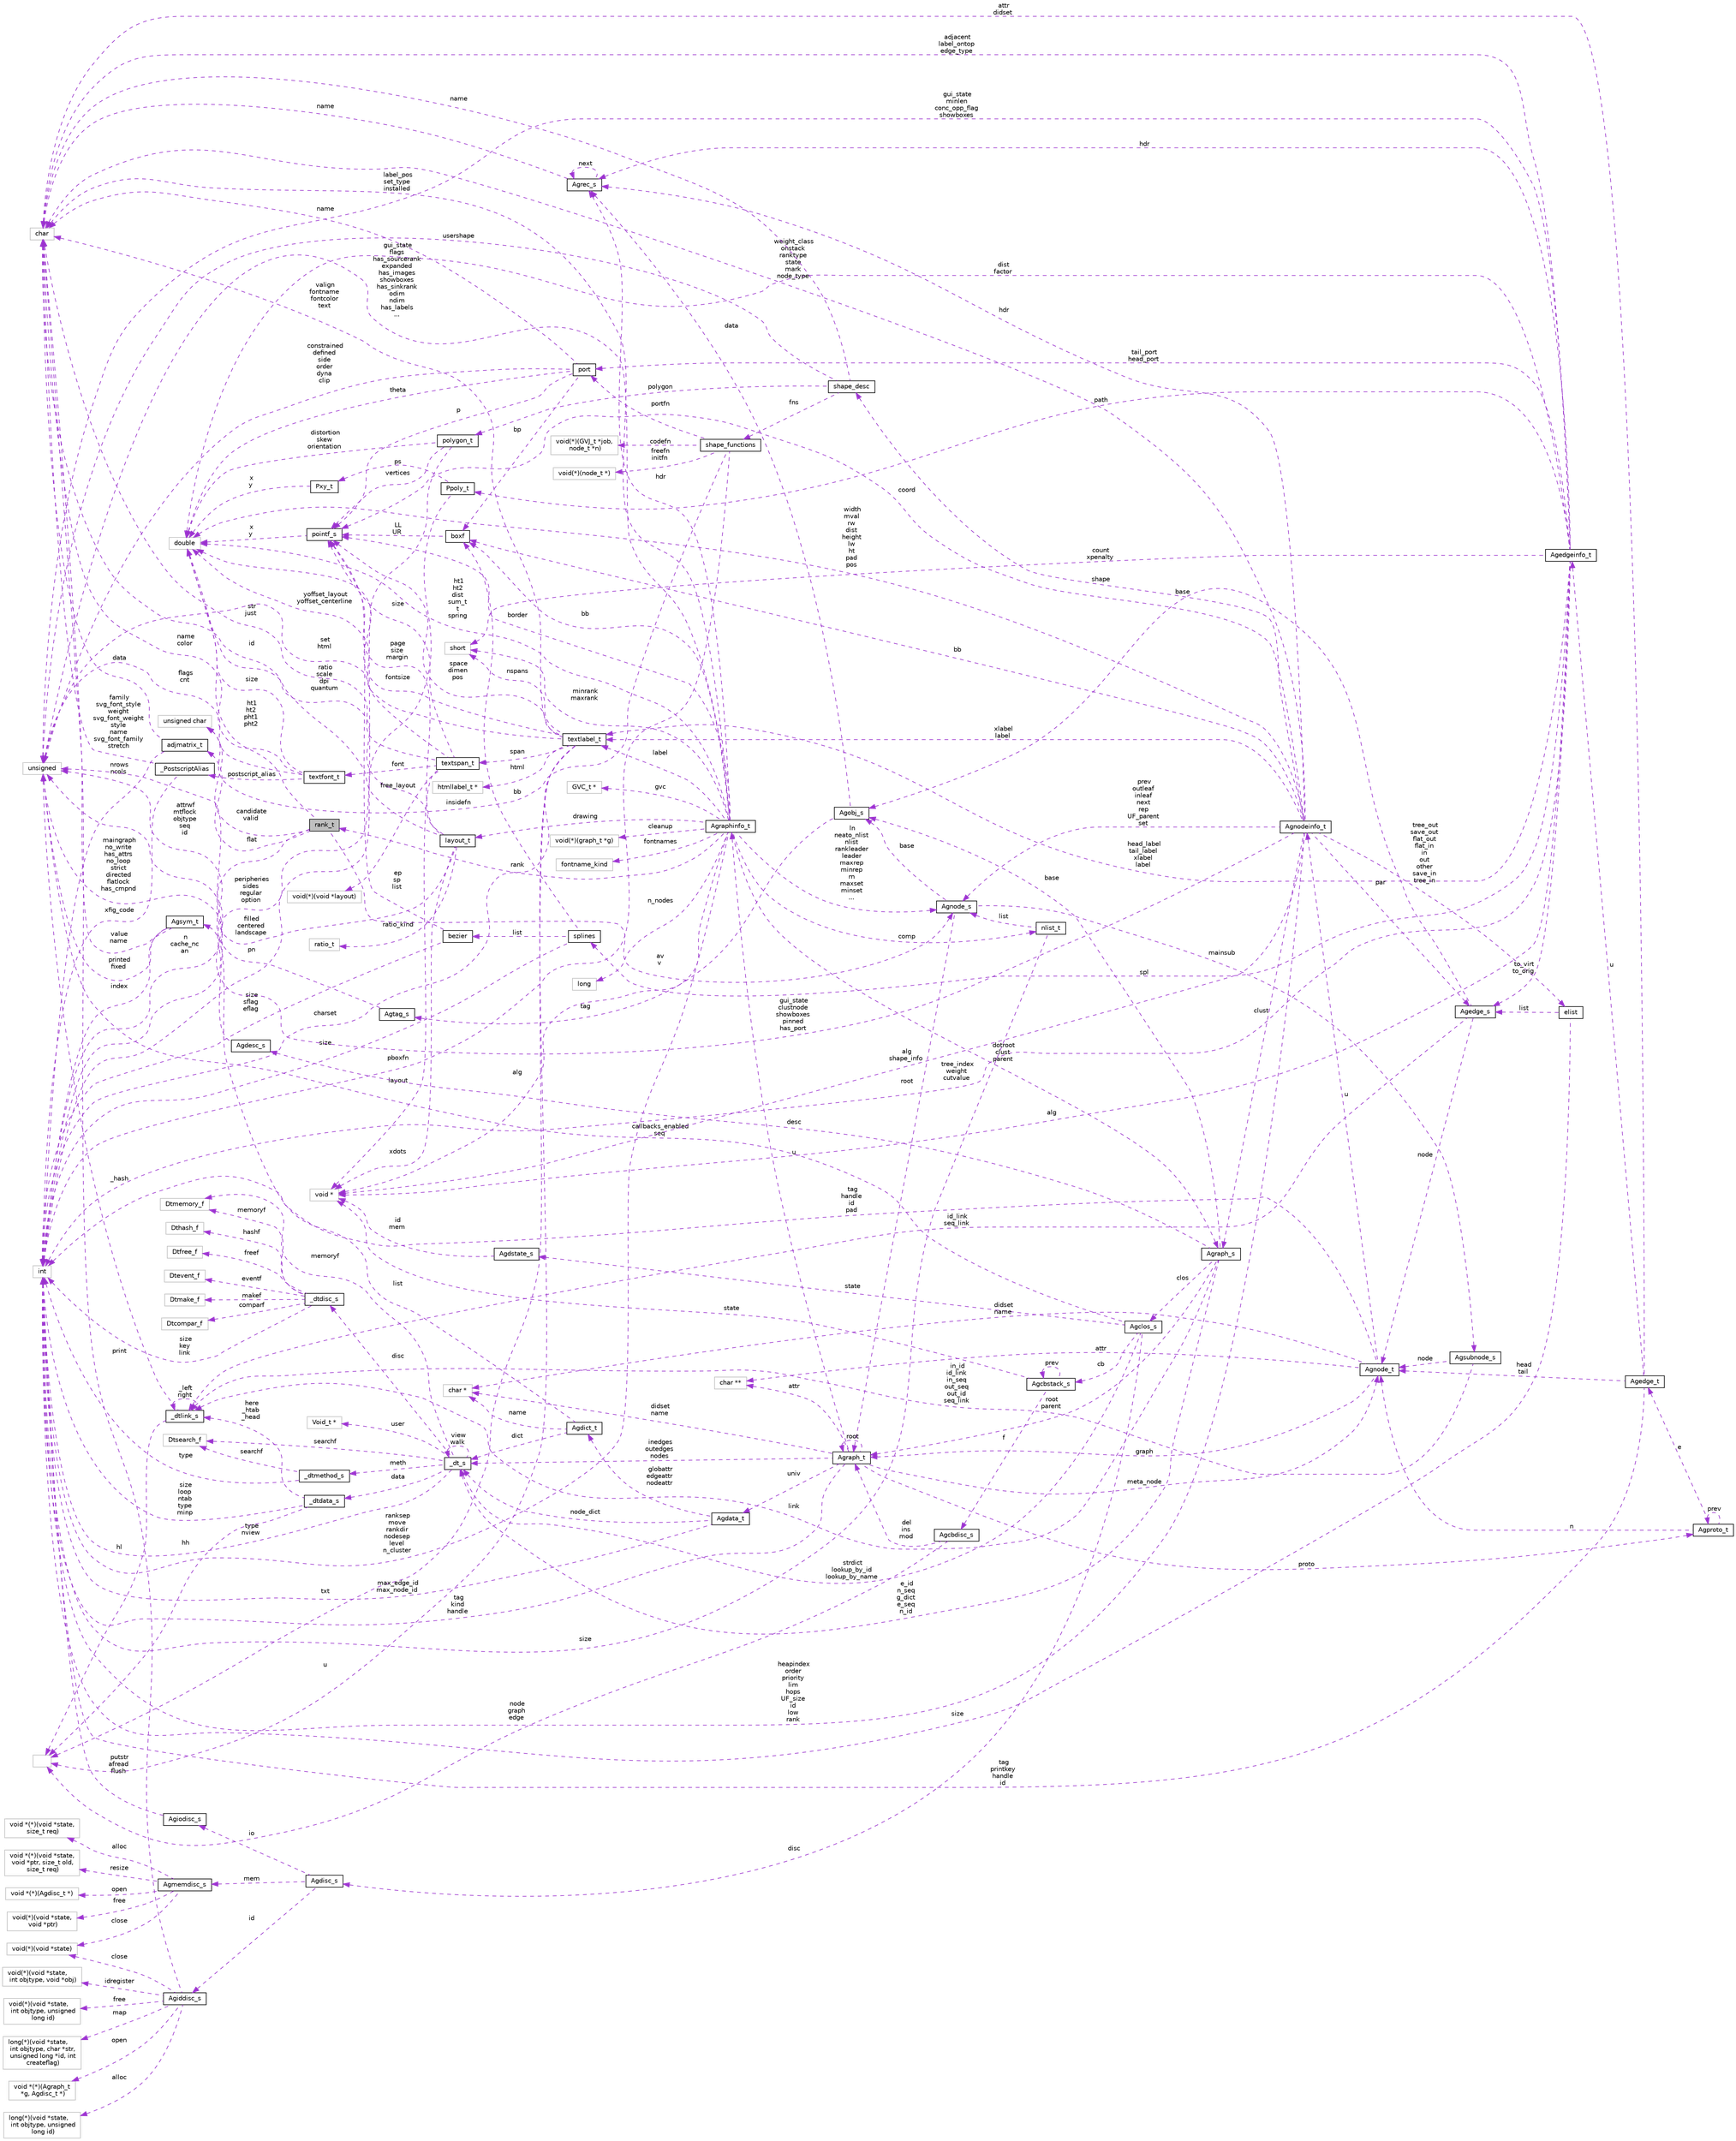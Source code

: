 digraph "rank_t"
{
  bgcolor="transparent";
  edge [fontname="Helvetica",fontsize="10",labelfontname="Helvetica",labelfontsize="10"];
  node [fontname="Helvetica",fontsize="10",shape=record];
  rankdir="LR";
  Node1 [label="rank_t",height=0.2,width=0.4,color="black", fillcolor="grey75", style="filled", fontcolor="black"];
  Node2 -> Node1 [dir="back",color="darkorchid3",fontsize="10",style="dashed",label=" ht1\nht2\npht1\npht2" ,fontname="Helvetica"];
  Node2 [label="double",height=0.2,width=0.4,color="grey75"];
  Node3 -> Node1 [dir="back",color="darkorchid3",fontsize="10",style="dashed",label=" candidate\nvalid" ,fontname="Helvetica"];
  Node3 [label="unsigned char",height=0.2,width=0.4,color="grey75"];
  Node4 -> Node1 [dir="back",color="darkorchid3",fontsize="10",style="dashed",label=" av\nv" ,fontname="Helvetica"];
  Node4 [label="Agnode_s",height=0.2,width=0.4,color="black",URL="$structAgnode__s.html"];
  Node5 -> Node4 [dir="back",color="darkorchid3",fontsize="10",style="dashed",label=" root" ,fontname="Helvetica"];
  Node5 [label="Agraph_t",height=0.2,width=0.4,color="black",URL="$structAgraph__t.html"];
  Node6 -> Node5 [dir="back",color="darkorchid3",fontsize="10",style="dashed",label=" attr" ,fontname="Helvetica"];
  Node6 [label="char **",height=0.2,width=0.4,color="grey75"];
  Node5 -> Node5 [dir="back",color="darkorchid3",fontsize="10",style="dashed",label=" root" ,fontname="Helvetica"];
  Node7 -> Node5 [dir="back",color="darkorchid3",fontsize="10",style="dashed",label=" meta_node" ,fontname="Helvetica"];
  Node7 [label="Agnode_t",height=0.2,width=0.4,color="black",URL="$structAgnode__t.html"];
  Node8 -> Node7 [dir="back",color="darkorchid3",fontsize="10",style="dashed",label=" u" ,fontname="Helvetica"];
  Node8 [label="Agnodeinfo_t",height=0.2,width=0.4,color="black",URL="$structAgnodeinfo__t.html"];
  Node9 -> Node8 [dir="back",color="darkorchid3",fontsize="10",style="dashed",label=" hdr" ,fontname="Helvetica"];
  Node9 [label="Agrec_s",height=0.2,width=0.4,color="black",URL="$structAgrec__s.html"];
  Node9 -> Node9 [dir="back",color="darkorchid3",fontsize="10",style="dashed",label=" next" ,fontname="Helvetica"];
  Node10 -> Node9 [dir="back",color="darkorchid3",fontsize="10",style="dashed",label=" name" ,fontname="Helvetica"];
  Node10 [label="char",height=0.2,width=0.4,color="grey75"];
  Node11 -> Node8 [dir="back",color="darkorchid3",fontsize="10",style="dashed",label=" xlabel\nlabel" ,fontname="Helvetica"];
  Node11 [label="textlabel_t",height=0.2,width=0.4,color="black",URL="$structtextlabel__t.html"];
  Node12 -> Node11 [dir="back",color="darkorchid3",fontsize="10",style="dashed",label=" html" ,fontname="Helvetica"];
  Node12 [label="htmllabel_t *",height=0.2,width=0.4,color="grey75"];
  Node2 -> Node11 [dir="back",color="darkorchid3",fontsize="10",style="dashed",label=" fontsize" ,fontname="Helvetica"];
  Node13 -> Node11 [dir="back",color="darkorchid3",fontsize="10",style="dashed",label=" nspans" ,fontname="Helvetica"];
  Node13 [label="short",height=0.2,width=0.4,color="grey75"];
  Node10 -> Node11 [dir="back",color="darkorchid3",fontsize="10",style="dashed",label=" valign\nfontname\nfontcolor\ntext" ,fontname="Helvetica"];
  Node14 -> Node11 [dir="back",color="darkorchid3",fontsize="10",style="dashed",label=" u" ,fontname="Helvetica"];
  Node14 [label="",height=0.2,width=0.4,color="grey75"];
  Node15 -> Node11 [dir="back",color="darkorchid3",fontsize="10",style="dashed",label=" charset" ,fontname="Helvetica"];
  Node15 [label="int",height=0.2,width=0.4,color="grey75"];
  Node14 -> Node11 [dir="back",color="darkorchid3",fontsize="10",style="dashed",label=" txt" ,fontname="Helvetica"];
  Node16 -> Node11 [dir="back",color="darkorchid3",fontsize="10",style="dashed",label=" set\nhtml" ,fontname="Helvetica"];
  Node16 [label="unsigned",height=0.2,width=0.4,color="grey75"];
  Node17 -> Node11 [dir="back",color="darkorchid3",fontsize="10",style="dashed",label=" span" ,fontname="Helvetica"];
  Node17 [label="textspan_t",height=0.2,width=0.4,color="black",URL="$structtextspan__t.html"];
  Node18 -> Node17 [dir="back",color="darkorchid3",fontsize="10",style="dashed",label=" free_layout" ,fontname="Helvetica"];
  Node18 [label="void(*)(void *layout)",height=0.2,width=0.4,color="grey75"];
  Node2 -> Node17 [dir="back",color="darkorchid3",fontsize="10",style="dashed",label=" yoffset_layout\nyoffset_centerline" ,fontname="Helvetica"];
  Node19 -> Node17 [dir="back",color="darkorchid3",fontsize="10",style="dashed",label=" font" ,fontname="Helvetica"];
  Node19 [label="textfont_t",height=0.2,width=0.4,color="black",URL="$structtextfont__t.html"];
  Node2 -> Node19 [dir="back",color="darkorchid3",fontsize="10",style="dashed",label=" size" ,fontname="Helvetica"];
  Node10 -> Node19 [dir="back",color="darkorchid3",fontsize="10",style="dashed",label=" name\ncolor" ,fontname="Helvetica"];
  Node20 -> Node19 [dir="back",color="darkorchid3",fontsize="10",style="dashed",label=" postscript_alias" ,fontname="Helvetica"];
  Node20 [label="_PostscriptAlias",height=0.2,width=0.4,color="black",URL="$struct__PostscriptAlias.html"];
  Node10 -> Node20 [dir="back",color="darkorchid3",fontsize="10",style="dashed",label=" family\nsvg_font_style\nweight\nsvg_font_weight\nstyle\nname\nsvg_font_family\nstretch" ,fontname="Helvetica"];
  Node15 -> Node20 [dir="back",color="darkorchid3",fontsize="10",style="dashed",label=" xfig_code" ,fontname="Helvetica"];
  Node16 -> Node19 [dir="back",color="darkorchid3",fontsize="10",style="dashed",label=" flags\ncnt" ,fontname="Helvetica"];
  Node10 -> Node17 [dir="back",color="darkorchid3",fontsize="10",style="dashed",label=" str\njust" ,fontname="Helvetica"];
  Node21 -> Node17 [dir="back",color="darkorchid3",fontsize="10",style="dashed",label=" layout" ,fontname="Helvetica"];
  Node21 [label="void *",height=0.2,width=0.4,color="grey75"];
  Node22 -> Node17 [dir="back",color="darkorchid3",fontsize="10",style="dashed",label=" size" ,fontname="Helvetica"];
  Node22 [label="pointf_s",height=0.2,width=0.4,color="black",URL="$structpointf__s.html"];
  Node2 -> Node22 [dir="back",color="darkorchid3",fontsize="10",style="dashed",label=" x\ny" ,fontname="Helvetica"];
  Node22 -> Node11 [dir="back",color="darkorchid3",fontsize="10",style="dashed",label=" space\ndimen\npos" ,fontname="Helvetica"];
  Node2 -> Node8 [dir="back",color="darkorchid3",fontsize="10",style="dashed",label=" width\nmval\nrw\ndist\nheight\nlw\nht\npad\npos" ,fontname="Helvetica"];
  Node23 -> Node8 [dir="back",color="darkorchid3",fontsize="10",style="dashed",label=" clust" ,fontname="Helvetica"];
  Node23 [label="Agraph_s",height=0.2,width=0.4,color="black",URL="$structAgraph__s.html"];
  Node24 -> Node23 [dir="back",color="darkorchid3",fontsize="10",style="dashed",label=" link" ,fontname="Helvetica"];
  Node24 [label="_dtlink_s",height=0.2,width=0.4,color="black",URL="$struct__dtlink__s.html"];
  Node24 -> Node24 [dir="back",color="darkorchid3",fontsize="10",style="dashed",label=" _left\nright" ,fontname="Helvetica"];
  Node14 -> Node24 [dir="back",color="darkorchid3",fontsize="10",style="dashed",label=" hl" ,fontname="Helvetica"];
  Node16 -> Node24 [dir="back",color="darkorchid3",fontsize="10",style="dashed",label=" _hash" ,fontname="Helvetica"];
  Node5 -> Node23 [dir="back",color="darkorchid3",fontsize="10",style="dashed",label=" root\nparent" ,fontname="Helvetica"];
  Node25 -> Node23 [dir="back",color="darkorchid3",fontsize="10",style="dashed",label=" desc" ,fontname="Helvetica"];
  Node25 [label="Agdesc_s",height=0.2,width=0.4,color="black",URL="$structAgdesc__s.html"];
  Node16 -> Node25 [dir="back",color="darkorchid3",fontsize="10",style="dashed",label=" maingraph\nno_write\nhas_attrs\nno_loop\nstrict\ndirected\nflatlock\nhas_cmpnd" ,fontname="Helvetica"];
  Node26 -> Node23 [dir="back",color="darkorchid3",fontsize="10",style="dashed",label=" base" ,fontname="Helvetica"];
  Node26 [label="Agobj_s",height=0.2,width=0.4,color="black",URL="$structAgobj__s.html"];
  Node9 -> Node26 [dir="back",color="darkorchid3",fontsize="10",style="dashed",label=" data" ,fontname="Helvetica"];
  Node27 -> Node26 [dir="back",color="darkorchid3",fontsize="10",style="dashed",label=" tag" ,fontname="Helvetica"];
  Node27 [label="Agtag_s",height=0.2,width=0.4,color="black",URL="$structAgtag__s.html"];
  Node16 -> Node27 [dir="back",color="darkorchid3",fontsize="10",style="dashed",label=" attrwf\nmtflock\nobjtype\nseq\nid" ,fontname="Helvetica"];
  Node28 -> Node23 [dir="back",color="darkorchid3",fontsize="10",style="dashed",label=" e_id\nn_seq\ng_dict\ne_seq\nn_id" ,fontname="Helvetica"];
  Node28 [label="_dt_s",height=0.2,width=0.4,color="black",URL="$struct__dt__s.html"];
  Node29 -> Node28 [dir="back",color="darkorchid3",fontsize="10",style="dashed",label=" disc" ,fontname="Helvetica"];
  Node29 [label="_dtdisc_s",height=0.2,width=0.4,color="black",URL="$struct__dtdisc__s.html"];
  Node30 -> Node29 [dir="back",color="darkorchid3",fontsize="10",style="dashed",label=" freef" ,fontname="Helvetica"];
  Node30 [label="Dtfree_f",height=0.2,width=0.4,color="grey75"];
  Node31 -> Node29 [dir="back",color="darkorchid3",fontsize="10",style="dashed",label=" eventf" ,fontname="Helvetica"];
  Node31 [label="Dtevent_f",height=0.2,width=0.4,color="grey75"];
  Node32 -> Node29 [dir="back",color="darkorchid3",fontsize="10",style="dashed",label=" makef" ,fontname="Helvetica"];
  Node32 [label="Dtmake_f",height=0.2,width=0.4,color="grey75"];
  Node33 -> Node29 [dir="back",color="darkorchid3",fontsize="10",style="dashed",label=" comparf" ,fontname="Helvetica"];
  Node33 [label="Dtcompar_f",height=0.2,width=0.4,color="grey75"];
  Node15 -> Node29 [dir="back",color="darkorchid3",fontsize="10",style="dashed",label=" size\nkey\nlink" ,fontname="Helvetica"];
  Node34 -> Node29 [dir="back",color="darkorchid3",fontsize="10",style="dashed",label=" memoryf" ,fontname="Helvetica"];
  Node34 [label="Dtmemory_f",height=0.2,width=0.4,color="grey75"];
  Node35 -> Node29 [dir="back",color="darkorchid3",fontsize="10",style="dashed",label=" hashf" ,fontname="Helvetica"];
  Node35 [label="Dthash_f",height=0.2,width=0.4,color="grey75"];
  Node36 -> Node28 [dir="back",color="darkorchid3",fontsize="10",style="dashed",label=" data" ,fontname="Helvetica"];
  Node36 [label="_dtdata_s",height=0.2,width=0.4,color="black",URL="$struct__dtdata__s.html"];
  Node14 -> Node36 [dir="back",color="darkorchid3",fontsize="10",style="dashed",label=" hh" ,fontname="Helvetica"];
  Node24 -> Node36 [dir="back",color="darkorchid3",fontsize="10",style="dashed",label=" here\n_htab\n_head" ,fontname="Helvetica"];
  Node15 -> Node36 [dir="back",color="darkorchid3",fontsize="10",style="dashed",label=" size\nloop\nntab\ntype\nminp" ,fontname="Helvetica"];
  Node37 -> Node28 [dir="back",color="darkorchid3",fontsize="10",style="dashed",label=" user" ,fontname="Helvetica"];
  Node37 [label="Void_t *",height=0.2,width=0.4,color="grey75"];
  Node15 -> Node28 [dir="back",color="darkorchid3",fontsize="10",style="dashed",label=" type\nnview" ,fontname="Helvetica"];
  Node28 -> Node28 [dir="back",color="darkorchid3",fontsize="10",style="dashed",label=" view\nwalk" ,fontname="Helvetica"];
  Node34 -> Node28 [dir="back",color="darkorchid3",fontsize="10",style="dashed",label=" memoryf" ,fontname="Helvetica"];
  Node38 -> Node28 [dir="back",color="darkorchid3",fontsize="10",style="dashed",label=" searchf" ,fontname="Helvetica"];
  Node38 [label="Dtsearch_f",height=0.2,width=0.4,color="grey75"];
  Node39 -> Node28 [dir="back",color="darkorchid3",fontsize="10",style="dashed",label=" meth" ,fontname="Helvetica"];
  Node39 [label="_dtmethod_s",height=0.2,width=0.4,color="black",URL="$struct__dtmethod__s.html"];
  Node15 -> Node39 [dir="back",color="darkorchid3",fontsize="10",style="dashed",label=" type" ,fontname="Helvetica"];
  Node38 -> Node39 [dir="back",color="darkorchid3",fontsize="10",style="dashed",label=" searchf" ,fontname="Helvetica"];
  Node40 -> Node23 [dir="back",color="darkorchid3",fontsize="10",style="dashed",label=" clos" ,fontname="Helvetica"];
  Node40 [label="Agclos_s",height=0.2,width=0.4,color="black",URL="$structAgclos__s.html"];
  Node41 -> Node40 [dir="back",color="darkorchid3",fontsize="10",style="dashed",label=" cb" ,fontname="Helvetica"];
  Node41 [label="Agcbstack_s",height=0.2,width=0.4,color="black",URL="$structAgcbstack__s.html"];
  Node41 -> Node41 [dir="back",color="darkorchid3",fontsize="10",style="dashed",label=" prev" ,fontname="Helvetica"];
  Node21 -> Node41 [dir="back",color="darkorchid3",fontsize="10",style="dashed",label=" state" ,fontname="Helvetica"];
  Node42 -> Node41 [dir="back",color="darkorchid3",fontsize="10",style="dashed",label=" f" ,fontname="Helvetica"];
  Node42 [label="Agcbdisc_s",height=0.2,width=0.4,color="black",URL="$structAgcbdisc__s.html"];
  Node5 -> Node42 [dir="back",color="darkorchid3",fontsize="10",style="dashed",label=" del\nins\nmod" ,fontname="Helvetica"];
  Node14 -> Node42 [dir="back",color="darkorchid3",fontsize="10",style="dashed",label=" node\ngraph\nedge" ,fontname="Helvetica"];
  Node43 -> Node40 [dir="back",color="darkorchid3",fontsize="10",style="dashed",label=" disc" ,fontname="Helvetica"];
  Node43 [label="Agdisc_s",height=0.2,width=0.4,color="black",URL="$structAgdisc__s.html"];
  Node44 -> Node43 [dir="back",color="darkorchid3",fontsize="10",style="dashed",label=" io" ,fontname="Helvetica"];
  Node44 [label="Agiodisc_s",height=0.2,width=0.4,color="black",URL="$structAgiodisc__s.html"];
  Node15 -> Node44 [dir="back",color="darkorchid3",fontsize="10",style="dashed",label=" putstr\nafread\nflush" ,fontname="Helvetica"];
  Node45 -> Node43 [dir="back",color="darkorchid3",fontsize="10",style="dashed",label=" id" ,fontname="Helvetica"];
  Node45 [label="Agiddisc_s",height=0.2,width=0.4,color="black",URL="$structAgiddisc__s.html"];
  Node46 -> Node45 [dir="back",color="darkorchid3",fontsize="10",style="dashed",label=" free" ,fontname="Helvetica"];
  Node46 [label="void(*)(void *state,\l int objtype, unsigned\l long id)",height=0.2,width=0.4,color="grey75"];
  Node47 -> Node45 [dir="back",color="darkorchid3",fontsize="10",style="dashed",label=" map" ,fontname="Helvetica"];
  Node47 [label="long(*)(void *state,\l int objtype, char *str,\l unsigned long *id, int\l createflag)",height=0.2,width=0.4,color="grey75"];
  Node48 -> Node45 [dir="back",color="darkorchid3",fontsize="10",style="dashed",label=" open" ,fontname="Helvetica"];
  Node48 [label="void *(*)(Agraph_t\l *g, Agdisc_t *)",height=0.2,width=0.4,color="grey75"];
  Node10 -> Node45 [dir="back",color="darkorchid3",fontsize="10",style="dashed",label=" print" ,fontname="Helvetica"];
  Node49 -> Node45 [dir="back",color="darkorchid3",fontsize="10",style="dashed",label=" alloc" ,fontname="Helvetica"];
  Node49 [label="long(*)(void *state,\l int objtype, unsigned\l long id)",height=0.2,width=0.4,color="grey75"];
  Node50 -> Node45 [dir="back",color="darkorchid3",fontsize="10",style="dashed",label=" close" ,fontname="Helvetica"];
  Node50 [label="void(*)(void *state)",height=0.2,width=0.4,color="grey75"];
  Node51 -> Node45 [dir="back",color="darkorchid3",fontsize="10",style="dashed",label=" idregister" ,fontname="Helvetica"];
  Node51 [label="void(*)(void *state,\l int objtype, void *obj)",height=0.2,width=0.4,color="grey75"];
  Node52 -> Node43 [dir="back",color="darkorchid3",fontsize="10",style="dashed",label=" mem" ,fontname="Helvetica"];
  Node52 [label="Agmemdisc_s",height=0.2,width=0.4,color="black",URL="$structAgmemdisc__s.html"];
  Node53 -> Node52 [dir="back",color="darkorchid3",fontsize="10",style="dashed",label=" free" ,fontname="Helvetica"];
  Node53 [label="void(*)(void *state,\l void *ptr)",height=0.2,width=0.4,color="grey75"];
  Node54 -> Node52 [dir="back",color="darkorchid3",fontsize="10",style="dashed",label=" alloc" ,fontname="Helvetica"];
  Node54 [label="void *(*)(void *state,\l size_t req)",height=0.2,width=0.4,color="grey75"];
  Node50 -> Node52 [dir="back",color="darkorchid3",fontsize="10",style="dashed",label=" close" ,fontname="Helvetica"];
  Node55 -> Node52 [dir="back",color="darkorchid3",fontsize="10",style="dashed",label=" resize" ,fontname="Helvetica"];
  Node55 [label="void *(*)(void *state,\l void *ptr, size_t old,\l size_t req)",height=0.2,width=0.4,color="grey75"];
  Node56 -> Node52 [dir="back",color="darkorchid3",fontsize="10",style="dashed",label=" open" ,fontname="Helvetica"];
  Node56 [label="void *(*)(Agdisc_t *)",height=0.2,width=0.4,color="grey75"];
  Node28 -> Node40 [dir="back",color="darkorchid3",fontsize="10",style="dashed",label=" strdict\nlookup_by_id\nlookup_by_name" ,fontname="Helvetica"];
  Node16 -> Node40 [dir="back",color="darkorchid3",fontsize="10",style="dashed",label=" callbacks_enabled\nseq" ,fontname="Helvetica"];
  Node57 -> Node40 [dir="back",color="darkorchid3",fontsize="10",style="dashed",label=" state" ,fontname="Helvetica"];
  Node57 [label="Agdstate_s",height=0.2,width=0.4,color="black",URL="$structAgdstate__s.html"];
  Node21 -> Node57 [dir="back",color="darkorchid3",fontsize="10",style="dashed",label=" id\nmem" ,fontname="Helvetica"];
  Node4 -> Node8 [dir="back",color="darkorchid3",fontsize="10",style="dashed",label=" prev\noutleaf\ninleaf\nnext\nrep\nUF_parent\nset" ,fontname="Helvetica"];
  Node10 -> Node8 [dir="back",color="darkorchid3",fontsize="10",style="dashed",label=" weight_class\nonstack\nranktype\nstate\nmark\nnode_type" ,fontname="Helvetica"];
  Node15 -> Node8 [dir="back",color="darkorchid3",fontsize="10",style="dashed",label=" heapindex\norder\npriority\nlim\nhops\nUF_size\nid\nlow\nrank" ,fontname="Helvetica"];
  Node58 -> Node8 [dir="back",color="darkorchid3",fontsize="10",style="dashed",label=" bb" ,fontname="Helvetica"];
  Node58 [label="boxf",height=0.2,width=0.4,color="black",URL="$structboxf.html"];
  Node22 -> Node58 [dir="back",color="darkorchid3",fontsize="10",style="dashed",label=" LL\nUR" ,fontname="Helvetica"];
  Node59 -> Node8 [dir="back",color="darkorchid3",fontsize="10",style="dashed",label=" tree_out\nsave_out\nflat_out\nflat_in\nin\nout\nother\nsave_in\ntree_in" ,fontname="Helvetica"];
  Node59 [label="elist",height=0.2,width=0.4,color="black",URL="$structelist.html"];
  Node15 -> Node59 [dir="back",color="darkorchid3",fontsize="10",style="dashed",label=" size" ,fontname="Helvetica"];
  Node60 -> Node59 [dir="back",color="darkorchid3",fontsize="10",style="dashed",label=" list" ,fontname="Helvetica"];
  Node60 [label="Agedge_s",height=0.2,width=0.4,color="black",URL="$structAgedge__s.html"];
  Node24 -> Node60 [dir="back",color="darkorchid3",fontsize="10",style="dashed",label=" id_link\nseq_link" ,fontname="Helvetica"];
  Node7 -> Node60 [dir="back",color="darkorchid3",fontsize="10",style="dashed",label=" node" ,fontname="Helvetica"];
  Node26 -> Node60 [dir="back",color="darkorchid3",fontsize="10",style="dashed",label=" base" ,fontname="Helvetica"];
  Node16 -> Node8 [dir="back",color="darkorchid3",fontsize="10",style="dashed",label=" gui_state\nclustnode\nshowboxes\npinned\nhas_port" ,fontname="Helvetica"];
  Node21 -> Node8 [dir="back",color="darkorchid3",fontsize="10",style="dashed",label=" alg\nshape_info" ,fontname="Helvetica"];
  Node61 -> Node8 [dir="back",color="darkorchid3",fontsize="10",style="dashed",label=" shape" ,fontname="Helvetica"];
  Node61 [label="shape_desc",height=0.2,width=0.4,color="black",URL="$structshape__desc.html"];
  Node10 -> Node61 [dir="back",color="darkorchid3",fontsize="10",style="dashed",label=" name" ,fontname="Helvetica"];
  Node62 -> Node61 [dir="back",color="darkorchid3",fontsize="10",style="dashed",label=" fns" ,fontname="Helvetica"];
  Node62 [label="shape_functions",height=0.2,width=0.4,color="black",URL="$structshape__functions.html"];
  Node63 -> Node62 [dir="back",color="darkorchid3",fontsize="10",style="dashed",label=" portfn" ,fontname="Helvetica"];
  Node63 [label="port",height=0.2,width=0.4,color="black",URL="$structport.html"];
  Node2 -> Node63 [dir="back",color="darkorchid3",fontsize="10",style="dashed",label=" theta" ,fontname="Helvetica"];
  Node10 -> Node63 [dir="back",color="darkorchid3",fontsize="10",style="dashed",label=" name" ,fontname="Helvetica"];
  Node58 -> Node63 [dir="back",color="darkorchid3",fontsize="10",style="dashed",label=" bp" ,fontname="Helvetica"];
  Node16 -> Node63 [dir="back",color="darkorchid3",fontsize="10",style="dashed",label=" constrained\ndefined\nside\norder\ndyna\nclip" ,fontname="Helvetica"];
  Node22 -> Node63 [dir="back",color="darkorchid3",fontsize="10",style="dashed",label=" p" ,fontname="Helvetica"];
  Node3 -> Node62 [dir="back",color="darkorchid3",fontsize="10",style="dashed",label=" insidefn" ,fontname="Helvetica"];
  Node15 -> Node62 [dir="back",color="darkorchid3",fontsize="10",style="dashed",label=" pboxfn" ,fontname="Helvetica"];
  Node64 -> Node62 [dir="back",color="darkorchid3",fontsize="10",style="dashed",label=" freefn\ninitfn" ,fontname="Helvetica"];
  Node64 [label="void(*)(node_t *)",height=0.2,width=0.4,color="grey75"];
  Node65 -> Node62 [dir="back",color="darkorchid3",fontsize="10",style="dashed",label=" codefn" ,fontname="Helvetica"];
  Node65 [label="void(*)(GVJ_t *job,\l node_t *n)",height=0.2,width=0.4,color="grey75"];
  Node66 -> Node61 [dir="back",color="darkorchid3",fontsize="10",style="dashed",label=" polygon" ,fontname="Helvetica"];
  Node66 [label="polygon_t",height=0.2,width=0.4,color="black",URL="$structpolygon__t.html"];
  Node2 -> Node66 [dir="back",color="darkorchid3",fontsize="10",style="dashed",label=" distortion\nskew\norientation" ,fontname="Helvetica"];
  Node15 -> Node66 [dir="back",color="darkorchid3",fontsize="10",style="dashed",label=" peripheries\nsides\nregular\noption" ,fontname="Helvetica"];
  Node22 -> Node66 [dir="back",color="darkorchid3",fontsize="10",style="dashed",label=" vertices" ,fontname="Helvetica"];
  Node16 -> Node61 [dir="back",color="darkorchid3",fontsize="10",style="dashed",label=" usershape" ,fontname="Helvetica"];
  Node60 -> Node8 [dir="back",color="darkorchid3",fontsize="10",style="dashed",label=" par" ,fontname="Helvetica"];
  Node22 -> Node8 [dir="back",color="darkorchid3",fontsize="10",style="dashed",label=" coord" ,fontname="Helvetica"];
  Node6 -> Node7 [dir="back",color="darkorchid3",fontsize="10",style="dashed",label=" attr" ,fontname="Helvetica"];
  Node5 -> Node7 [dir="back",color="darkorchid3",fontsize="10",style="dashed",label=" graph" ,fontname="Helvetica"];
  Node15 -> Node7 [dir="back",color="darkorchid3",fontsize="10",style="dashed",label=" tag\nhandle\nid\npad" ,fontname="Helvetica"];
  Node67 -> Node7 [dir="back",color="darkorchid3",fontsize="10",style="dashed",label=" didset\nname" ,fontname="Helvetica"];
  Node67 [label="char *",height=0.2,width=0.4,color="grey75"];
  Node68 -> Node5 [dir="back",color="darkorchid3",fontsize="10",style="dashed",label=" u" ,fontname="Helvetica"];
  Node68 [label="Agraphinfo_t",height=0.2,width=0.4,color="black",URL="$structAgraphinfo__t.html"];
  Node69 -> Node68 [dir="back",color="darkorchid3",fontsize="10",style="dashed",label=" cleanup" ,fontname="Helvetica"];
  Node69 [label="void(*)(graph_t *g)",height=0.2,width=0.4,color="grey75"];
  Node9 -> Node68 [dir="back",color="darkorchid3",fontsize="10",style="dashed",label=" hdr" ,fontname="Helvetica"];
  Node1 -> Node68 [dir="back",color="darkorchid3",fontsize="10",style="dashed",label=" rank" ,fontname="Helvetica"];
  Node70 -> Node68 [dir="back",color="darkorchid3",fontsize="10",style="dashed",label=" drawing" ,fontname="Helvetica"];
  Node70 [label="layout_t",height=0.2,width=0.4,color="black",URL="$structlayout__t.html"];
  Node71 -> Node70 [dir="back",color="darkorchid3",fontsize="10",style="dashed",label=" ratio_kind" ,fontname="Helvetica"];
  Node71 [label="ratio_t",height=0.2,width=0.4,color="grey75"];
  Node2 -> Node70 [dir="back",color="darkorchid3",fontsize="10",style="dashed",label=" ratio\nscale\ndpi\nquantum" ,fontname="Helvetica"];
  Node10 -> Node70 [dir="back",color="darkorchid3",fontsize="10",style="dashed",label=" id" ,fontname="Helvetica"];
  Node16 -> Node70 [dir="back",color="darkorchid3",fontsize="10",style="dashed",label=" filled\ncentered\nlandscape" ,fontname="Helvetica"];
  Node21 -> Node70 [dir="back",color="darkorchid3",fontsize="10",style="dashed",label=" xdots" ,fontname="Helvetica"];
  Node22 -> Node70 [dir="back",color="darkorchid3",fontsize="10",style="dashed",label=" page\nsize\nmargin" ,fontname="Helvetica"];
  Node72 -> Node68 [dir="back",color="darkorchid3",fontsize="10",style="dashed",label=" fontnames" ,fontname="Helvetica"];
  Node72 [label="fontname_kind",height=0.2,width=0.4,color="grey75"];
  Node2 -> Node68 [dir="back",color="darkorchid3",fontsize="10",style="dashed",label=" ht1\nht2\ndist\nsum_t\nt\nspring" ,fontname="Helvetica"];
  Node11 -> Node68 [dir="back",color="darkorchid3",fontsize="10",style="dashed",label=" label" ,fontname="Helvetica"];
  Node23 -> Node68 [dir="back",color="darkorchid3",fontsize="10",style="dashed",label=" dotroot\nclust\nparent" ,fontname="Helvetica"];
  Node4 -> Node68 [dir="back",color="darkorchid3",fontsize="10",style="dashed",label=" ln\nneato_nlist\nnlist\nrankleader\nleader\nmaxrep\nminrep\nrn\nmaxset\nminset\n..." ,fontname="Helvetica"];
  Node10 -> Node68 [dir="back",color="darkorchid3",fontsize="10",style="dashed",label=" label_pos\nset_type\ninstalled" ,fontname="Helvetica"];
  Node13 -> Node68 [dir="back",color="darkorchid3",fontsize="10",style="dashed",label=" minrank\nmaxrank" ,fontname="Helvetica"];
  Node73 -> Node68 [dir="back",color="darkorchid3",fontsize="10",style="dashed",label=" comp" ,fontname="Helvetica"];
  Node73 [label="nlist_t",height=0.2,width=0.4,color="black",URL="$structnlist__t.html"];
  Node4 -> Node73 [dir="back",color="darkorchid3",fontsize="10",style="dashed",label=" list" ,fontname="Helvetica"];
  Node15 -> Node73 [dir="back",color="darkorchid3",fontsize="10",style="dashed",label=" size" ,fontname="Helvetica"];
  Node15 -> Node68 [dir="back",color="darkorchid3",fontsize="10",style="dashed",label=" ranksep\nmove\nrankdir\nnodesep\nlevel\nn_cluster" ,fontname="Helvetica"];
  Node58 -> Node68 [dir="back",color="darkorchid3",fontsize="10",style="dashed",label=" bb" ,fontname="Helvetica"];
  Node74 -> Node68 [dir="back",color="darkorchid3",fontsize="10",style="dashed",label=" n_nodes" ,fontname="Helvetica"];
  Node74 [label="long",height=0.2,width=0.4,color="grey75"];
  Node16 -> Node68 [dir="back",color="darkorchid3",fontsize="10",style="dashed",label=" gui_state\nflags\nhas_sourcerank\nexpanded\nhas_images\nshowboxes\nhas_sinkrank\nodim\nndim\nhas_labels\n..." ,fontname="Helvetica"];
  Node75 -> Node68 [dir="back",color="darkorchid3",fontsize="10",style="dashed",label=" gvc" ,fontname="Helvetica"];
  Node75 [label="GVC_t *",height=0.2,width=0.4,color="grey75"];
  Node21 -> Node68 [dir="back",color="darkorchid3",fontsize="10",style="dashed",label=" alg" ,fontname="Helvetica"];
  Node22 -> Node68 [dir="back",color="darkorchid3",fontsize="10",style="dashed",label=" border" ,fontname="Helvetica"];
  Node76 -> Node5 [dir="back",color="darkorchid3",fontsize="10",style="dashed",label=" proto" ,fontname="Helvetica"];
  Node76 [label="Agproto_t",height=0.2,width=0.4,color="black",URL="$structAgproto__t.html"];
  Node77 -> Node76 [dir="back",color="darkorchid3",fontsize="10",style="dashed",label=" e" ,fontname="Helvetica"];
  Node77 [label="Agedge_t",height=0.2,width=0.4,color="black",URL="$structAgedge__t.html"];
  Node7 -> Node77 [dir="back",color="darkorchid3",fontsize="10",style="dashed",label=" head\ntail" ,fontname="Helvetica"];
  Node10 -> Node77 [dir="back",color="darkorchid3",fontsize="10",style="dashed",label=" attr\ndidset" ,fontname="Helvetica"];
  Node15 -> Node77 [dir="back",color="darkorchid3",fontsize="10",style="dashed",label=" tag\nprintkey\nhandle\nid" ,fontname="Helvetica"];
  Node78 -> Node77 [dir="back",color="darkorchid3",fontsize="10",style="dashed",label=" u" ,fontname="Helvetica"];
  Node78 [label="Agedgeinfo_t",height=0.2,width=0.4,color="black",URL="$structAgedgeinfo__t.html"];
  Node9 -> Node78 [dir="back",color="darkorchid3",fontsize="10",style="dashed",label=" hdr" ,fontname="Helvetica"];
  Node63 -> Node78 [dir="back",color="darkorchid3",fontsize="10",style="dashed",label=" tail_port\nhead_port" ,fontname="Helvetica"];
  Node79 -> Node78 [dir="back",color="darkorchid3",fontsize="10",style="dashed",label=" path" ,fontname="Helvetica"];
  Node79 [label="Ppoly_t",height=0.2,width=0.4,color="black",URL="$structPpoly__t.html"];
  Node80 -> Node79 [dir="back",color="darkorchid3",fontsize="10",style="dashed",label=" ps" ,fontname="Helvetica"];
  Node80 [label="Pxy_t",height=0.2,width=0.4,color="black",URL="$structPxy__t.html"];
  Node2 -> Node80 [dir="back",color="darkorchid3",fontsize="10",style="dashed",label=" x\ny" ,fontname="Helvetica"];
  Node15 -> Node79 [dir="back",color="darkorchid3",fontsize="10",style="dashed",label=" pn" ,fontname="Helvetica"];
  Node2 -> Node78 [dir="back",color="darkorchid3",fontsize="10",style="dashed",label=" dist\nfactor" ,fontname="Helvetica"];
  Node11 -> Node78 [dir="back",color="darkorchid3",fontsize="10",style="dashed",label=" head_label\ntail_label\nxlabel\nlabel" ,fontname="Helvetica"];
  Node81 -> Node78 [dir="back",color="darkorchid3",fontsize="10",style="dashed",label=" spl" ,fontname="Helvetica"];
  Node81 [label="splines",height=0.2,width=0.4,color="black",URL="$structsplines.html"];
  Node15 -> Node81 [dir="back",color="darkorchid3",fontsize="10",style="dashed",label=" size" ,fontname="Helvetica"];
  Node58 -> Node81 [dir="back",color="darkorchid3",fontsize="10",style="dashed",label=" bb" ,fontname="Helvetica"];
  Node82 -> Node81 [dir="back",color="darkorchid3",fontsize="10",style="dashed",label=" list" ,fontname="Helvetica"];
  Node82 [label="bezier",height=0.2,width=0.4,color="black",URL="$structbezier.html"];
  Node15 -> Node82 [dir="back",color="darkorchid3",fontsize="10",style="dashed",label=" size\nsflag\neflag" ,fontname="Helvetica"];
  Node22 -> Node82 [dir="back",color="darkorchid3",fontsize="10",style="dashed",label=" ep\nsp\nlist" ,fontname="Helvetica"];
  Node13 -> Node78 [dir="back",color="darkorchid3",fontsize="10",style="dashed",label=" count\nxpenalty" ,fontname="Helvetica"];
  Node10 -> Node78 [dir="back",color="darkorchid3",fontsize="10",style="dashed",label=" adjacent\nlabel_ontop\nedge_type" ,fontname="Helvetica"];
  Node15 -> Node78 [dir="back",color="darkorchid3",fontsize="10",style="dashed",label=" tree_index\nweight\ncutvalue" ,fontname="Helvetica"];
  Node16 -> Node78 [dir="back",color="darkorchid3",fontsize="10",style="dashed",label=" gui_state\nminlen\nconc_opp_flag\nshowboxes" ,fontname="Helvetica"];
  Node21 -> Node78 [dir="back",color="darkorchid3",fontsize="10",style="dashed",label=" alg" ,fontname="Helvetica"];
  Node60 -> Node78 [dir="back",color="darkorchid3",fontsize="10",style="dashed",label=" to_virt\nto_orig" ,fontname="Helvetica"];
  Node7 -> Node76 [dir="back",color="darkorchid3",fontsize="10",style="dashed",label=" n" ,fontname="Helvetica"];
  Node76 -> Node76 [dir="back",color="darkorchid3",fontsize="10",style="dashed",label=" prev" ,fontname="Helvetica"];
  Node83 -> Node5 [dir="back",color="darkorchid3",fontsize="10",style="dashed",label=" univ" ,fontname="Helvetica"];
  Node83 [label="Agdata_t",height=0.2,width=0.4,color="black",URL="$structAgdata__t.html"];
  Node84 -> Node83 [dir="back",color="darkorchid3",fontsize="10",style="dashed",label=" globattr\nedgeattr\nnodeattr" ,fontname="Helvetica"];
  Node84 [label="Agdict_t",height=0.2,width=0.4,color="black",URL="$structAgdict__t.html"];
  Node85 -> Node84 [dir="back",color="darkorchid3",fontsize="10",style="dashed",label=" list" ,fontname="Helvetica"];
  Node85 [label="Agsym_t",height=0.2,width=0.4,color="black",URL="$structAgsym__t.html"];
  Node10 -> Node85 [dir="back",color="darkorchid3",fontsize="10",style="dashed",label=" value\nname" ,fontname="Helvetica"];
  Node15 -> Node85 [dir="back",color="darkorchid3",fontsize="10",style="dashed",label=" index" ,fontname="Helvetica"];
  Node16 -> Node85 [dir="back",color="darkorchid3",fontsize="10",style="dashed",label=" printed\nfixed" ,fontname="Helvetica"];
  Node28 -> Node84 [dir="back",color="darkorchid3",fontsize="10",style="dashed",label=" dict" ,fontname="Helvetica"];
  Node67 -> Node84 [dir="back",color="darkorchid3",fontsize="10",style="dashed",label=" name" ,fontname="Helvetica"];
  Node15 -> Node83 [dir="back",color="darkorchid3",fontsize="10",style="dashed",label=" max_edge_id\nmax_node_id" ,fontname="Helvetica"];
  Node28 -> Node83 [dir="back",color="darkorchid3",fontsize="10",style="dashed",label=" node_dict" ,fontname="Helvetica"];
  Node15 -> Node5 [dir="back",color="darkorchid3",fontsize="10",style="dashed",label=" tag\nkind\nhandle" ,fontname="Helvetica"];
  Node28 -> Node5 [dir="back",color="darkorchid3",fontsize="10",style="dashed",label=" inedges\noutedges\nnodes" ,fontname="Helvetica"];
  Node67 -> Node5 [dir="back",color="darkorchid3",fontsize="10",style="dashed",label=" didset\nname" ,fontname="Helvetica"];
  Node26 -> Node4 [dir="back",color="darkorchid3",fontsize="10",style="dashed",label=" base" ,fontname="Helvetica"];
  Node86 -> Node4 [dir="back",color="darkorchid3",fontsize="10",style="dashed",label=" mainsub" ,fontname="Helvetica"];
  Node86 [label="Agsubnode_s",height=0.2,width=0.4,color="black",URL="$structAgsubnode__s.html"];
  Node24 -> Node86 [dir="back",color="darkorchid3",fontsize="10",style="dashed",label=" in_id\nid_link\nin_seq\nout_seq\nout_id\nseq_link" ,fontname="Helvetica"];
  Node7 -> Node86 [dir="back",color="darkorchid3",fontsize="10",style="dashed",label=" node" ,fontname="Helvetica"];
  Node15 -> Node1 [dir="back",color="darkorchid3",fontsize="10",style="dashed",label=" n\ncache_nc\nan" ,fontname="Helvetica"];
  Node87 -> Node1 [dir="back",color="darkorchid3",fontsize="10",style="dashed",label=" flat" ,fontname="Helvetica"];
  Node87 [label="adjmatrix_t",height=0.2,width=0.4,color="black",URL="$structadjmatrix__t.html"];
  Node10 -> Node87 [dir="back",color="darkorchid3",fontsize="10",style="dashed",label=" data" ,fontname="Helvetica"];
  Node15 -> Node87 [dir="back",color="darkorchid3",fontsize="10",style="dashed",label=" nrows\nncols" ,fontname="Helvetica"];
}

